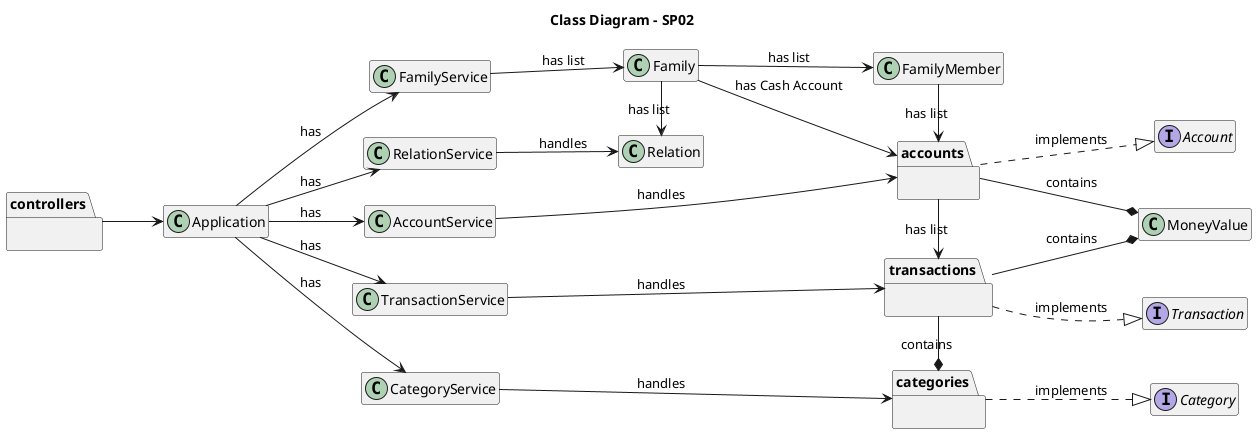 @startuml

left to right direction
title Class Diagram - SP02
hide empty members



package controllers {
}

class Application {
}

class FamilyService {
}

class RelationService{
}

class AccountService {
}

class TransactionService {
}

class CategoryService {
}


class Family {
}

class Relation {
}

class FamilyMember {
}

package accounts {
}

package transactions {
}

package categories {
}

interface Account {
}

interface Category{
}

interface Transaction {
}

controllers --> Application

Application --> RelationService : has
Application --> TransactionService : has
Application --> FamilyService : has
Application --> AccountService : has
Application --> CategoryService : has

FamilyService --> Family : has list
Family --> FamilyMember : has list
RelationService --> Relation : handles
AccountService ---> accounts : handles
TransactionService ---> transactions : handles
CategoryService ---> categories : handles

Family -> Relation : has list
Family --> accounts : has Cash Account
FamilyMember -> accounts : has list
accounts -> transactions : has list
transactions -* categories : contains

categories .-|> Category : implements
transactions .-|> Transaction : implements
accounts .-|> Account : implements

accounts --* MoneyValue : contains
transactions --* MoneyValue : contains

@enduml






@startuml


left to right direction
title Class Diagram - SP02 CLASS DIAGRAM
skinparam linetype ortho

hide empty members

package controllers {}

package category {}

package accounts {}

class Application {
}

class CategoryService {
}

class FamilyService {
}

class AccountService {
}

class TransactionService {
}

class RelationService{
}

class Family {
}



class Account {
}

class FamilyMember {
}

class MoneyValue {
}

class Relation {
}



interface Account {
}

interface Transaction {
}

interface Category{
}

controllers --> Application
Application --> FamilyService : has
Application --> CategoryService : has
Application --> AccountService : has
Application --> TransactionService : has
Application --> RelationService : has

category --|> Category : implements
CategoryService -> category : handles
'CategoryService -left-> CategoryTreeDTO : creates
'FamilyService -right-> FamilyWithoutAdministratorDTO : creates
FamilyService -> Family : has list
Family --> FamilyMember : has list

FamilyMember -> Account : has list
accounts -|> Account : implements
Account -* AccountData : contains
AccountService -> Account: handles
Family --> Relation : has list
RelationService --> Relation : handles
TransactionService --> Transaction: handles
Account --> Transaction: has list
AccountData -* MoneyValue : contains
Transaction -* MoneyValue : contains


@enduml









@startuml


left to right direction
title Class Diagram - SP02 CLASS DIAGRAM
skinparam linetype ortho

hide empty members

package controllers {}

package category {}

package accounts {}

class Application {
}

class CategoryService {
}

class FamilyService {
}

class AccountService {
}

class TransactionService {
}

class RelationService{
}

class Family {
}



class Account {
}

class FamilyMember {
}

class MoneyValue {
}

class Relation {
}



interface Account {
}

interface Transaction {
}

interface Category{
}

controllers --> Application
Application --> FamilyService : has
Application --> CategoryService : has
Application --> AccountService : has
Application --> TransactionService : has
Application --> RelationService : has

category --|> Category : implements
CategoryService -> category : handles
'CategoryService -left-> CategoryTreeDTO : creates
'FamilyService -right-> FamilyWithoutAdministratorDTO : creates
FamilyService -> Family : has list
Family --> FamilyMember : has list

FamilyMember -> Account : has list
accounts -|> Account : implements
Account -* AccountData : contains
AccountService -> Account: handles
Family -> Relation : has list
RelationService -> Relation : handles
TransactionService -> Transaction: handles
Account --> Transaction: has list
AccountData -* MoneyValue : contains
Transaction -* MoneyValue : contains


@enduml